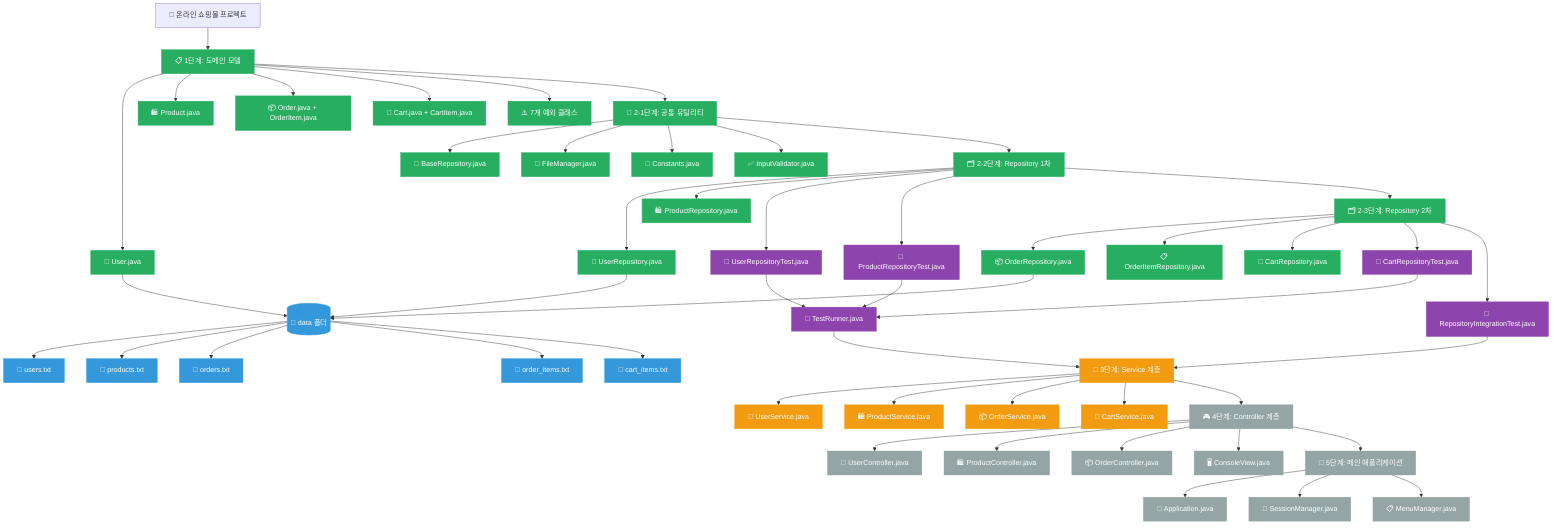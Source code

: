 graph TD
    A[🎯 온라인 쇼핑몰 프로젝트] --> B[📋 1단계: 도메인 모델]
    
    B --> B1[👤 User.java]
    B --> B2[🛍️ Product.java] 
    B --> B3[📦 Order.java + OrderItem.java]
    B --> B4[🛒 Cart.java + CartItem.java]
    B --> B5[⚠️ 7개 예외 클래스]
    
    B --> C[🔧 2-1단계: 공통 유틸리티]
    
    C --> C1[📁 BaseRepository.java]
    C --> C2[💾 FileManager.java]
    C --> C3[🔢 Constants.java]
    C --> C4[✅ InputValidator.java]
    
    C --> D[🗂️ 2-2단계: Repository 1차]
    
    D --> D1[👥 UserRepository.java]
    D --> D2[🛍️ ProductRepository.java]
    D --> D3[🧪 UserRepositoryTest.java]
    D --> D4[🧪 ProductRepositoryTest.java]
    
    D --> E[🗂️ 2-3단계: Repository 2차]
    
    E --> E1[📦 OrderRepository.java]
    E --> E2[📋 OrderItemRepository.java]
    E --> E3[🛒 CartRepository.java]
    E --> E4[🧪 CartRepositoryTest.java]
    
    D3 --> F[🧪 TestRunner.java]
    D4 --> F
    E4 --> F
    
    E --> G[🧪 RepositoryIntegrationTest.java]
    
    F --> H[🔄 3단계: Service 계층]
    G --> H
    
    H --> H1[👥 UserService.java]
    H --> H2[🛍️ ProductService.java]
    H --> H3[📦 OrderService.java]
    H --> H4[🛒 CartService.java]
    
    H --> I[🎮 4단계: Controller 계층]
    
    I --> I1[👥 UserController.java]
    I --> I2[🛍️ ProductController.java]
    I --> I3[📦 OrderController.java]
    I --> I4[🖥️ ConsoleView.java]
    
    I --> J[🚀 5단계: 메인 애플리케이션]
    
    J --> J1[🏃 Application.java]
    J --> J2[🔐 SessionManager.java]
    J --> J3[📋 MenuManager.java]
    
    %% 데이터 저장소
    B1 --> DB[(📂 data 폴더)]
    D1 --> DB
    E1 --> DB
    
    DB --> DB1[📄 users.txt]
    DB --> DB2[📄 products.txt]
    DB --> DB3[📄 orders.txt]
    DB --> DB4[📄 order_items.txt]
    DB --> DB5[📄 cart_items.txt]
    
    %% 완료 상태 표시
    classDef completed fill:#27ae60,stroke:#27ae60,color:#fff
    classDef inProgress fill:#f39c12,stroke:#f39c12,color:#fff
    classDef pending fill:#95a5a6,stroke:#95a5a6,color:#fff
    classDef test fill:#8e44ad,stroke:#8e44ad,color:#fff
    classDef data fill:#3498db,stroke:#3498db,color:#fff
    
    class B,B1,B2,B3,B4,B5 completed
    class C,C1,C2,C3,C4 completed
    class D,D1,D2,D3,D4 completed
    class E,E1,E2,E3,E4 completed
    class F,G completed
    class DB,DB1,DB2,DB3,DB4,DB5 data
    
    class H,H1,H2,H3,H4 inProgress
    class I,I1,I2,I3,I4 pending
    class J,J1,J2,J3 pending
    
    class D3,D4,E4,F,G test